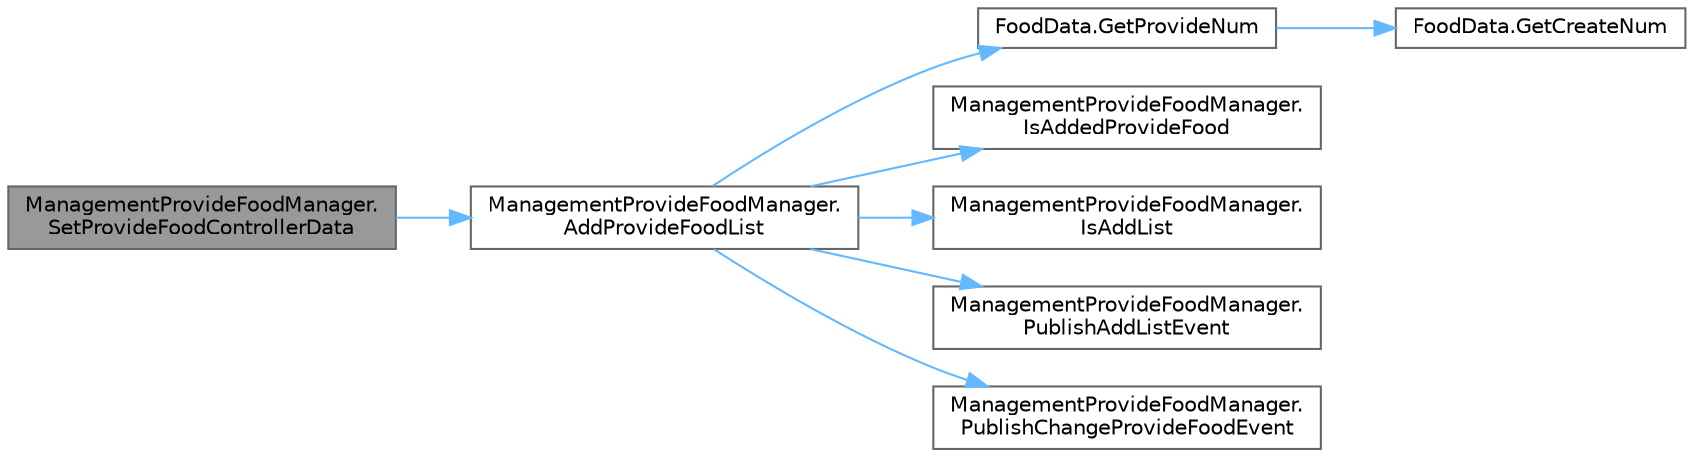 digraph "ManagementProvideFoodManager.SetProvideFoodControllerData"
{
 // LATEX_PDF_SIZE
  bgcolor="transparent";
  edge [fontname=Helvetica,fontsize=10,labelfontname=Helvetica,labelfontsize=10];
  node [fontname=Helvetica,fontsize=10,shape=box,height=0.2,width=0.4];
  rankdir="LR";
  Node1 [id="Node000001",label="ManagementProvideFoodManager.\lSetProvideFoodControllerData",height=0.2,width=0.4,color="gray40", fillcolor="grey60", style="filled", fontcolor="black",tooltip="コントローラーを基に提供料理をセットする"];
  Node1 -> Node2 [id="edge1_Node000001_Node000002",color="steelblue1",style="solid",tooltip=" "];
  Node2 [id="Node000002",label="ManagementProvideFoodManager.\lAddProvideFoodList",height=0.2,width=0.4,color="grey40", fillcolor="white", style="filled",URL="$class_management_provide_food_manager.html#aa13dcf22f052309916406ae958f9ac37",tooltip="提供料理を追加する"];
  Node2 -> Node3 [id="edge2_Node000002_Node000003",color="steelblue1",style="solid",tooltip=" "];
  Node3 [id="Node000003",label="FoodData.GetProvideNum",height=0.2,width=0.4,color="grey40", fillcolor="white", style="filled",URL="$class_food_data.html#a89285ce191c21eaf0949c668e10d88b0",tooltip="引数料理が作成できるか確認するメソッド"];
  Node3 -> Node4 [id="edge3_Node000003_Node000004",color="steelblue1",style="solid",tooltip=" "];
  Node4 [id="Node000004",label="FoodData.GetCreateNum",height=0.2,width=0.4,color="grey40", fillcolor="white", style="filled",URL="$class_food_data.html#afeebe5f74b9700c3c74f242e680b8754",tooltip="引数料理が作成できる数を確認するメソッド"];
  Node2 -> Node5 [id="edge4_Node000002_Node000005",color="steelblue1",style="solid",tooltip=" "];
  Node5 [id="Node000005",label="ManagementProvideFoodManager.\lIsAddedProvideFood",height=0.2,width=0.4,color="grey40", fillcolor="white", style="filled",URL="$class_management_provide_food_manager.html#ab48c1e8488a313ad241d0feaaf0d406b",tooltip="追加済みかどうか確認する"];
  Node2 -> Node6 [id="edge5_Node000002_Node000006",color="steelblue1",style="solid",tooltip=" "];
  Node6 [id="Node000006",label="ManagementProvideFoodManager.\lIsAddList",height=0.2,width=0.4,color="grey40", fillcolor="white", style="filled",URL="$class_management_provide_food_manager.html#af3d0c07f9ff68b59f2794849a4a893bb",tooltip="提供料理を追加できるか確認"];
  Node2 -> Node7 [id="edge6_Node000002_Node000007",color="steelblue1",style="solid",tooltip=" "];
  Node7 [id="Node000007",label="ManagementProvideFoodManager.\lPublishAddListEvent",height=0.2,width=0.4,color="grey40", fillcolor="white", style="filled",URL="$class_management_provide_food_manager.html#a10c4dba299bd94236226ca29d9c64bb5",tooltip=" "];
  Node2 -> Node8 [id="edge7_Node000002_Node000008",color="steelblue1",style="solid",tooltip=" "];
  Node8 [id="Node000008",label="ManagementProvideFoodManager.\lPublishChangeProvideFoodEvent",height=0.2,width=0.4,color="grey40", fillcolor="white", style="filled",URL="$class_management_provide_food_manager.html#a2615563cb40312f08c4afc7612d68102",tooltip=" "];
}
